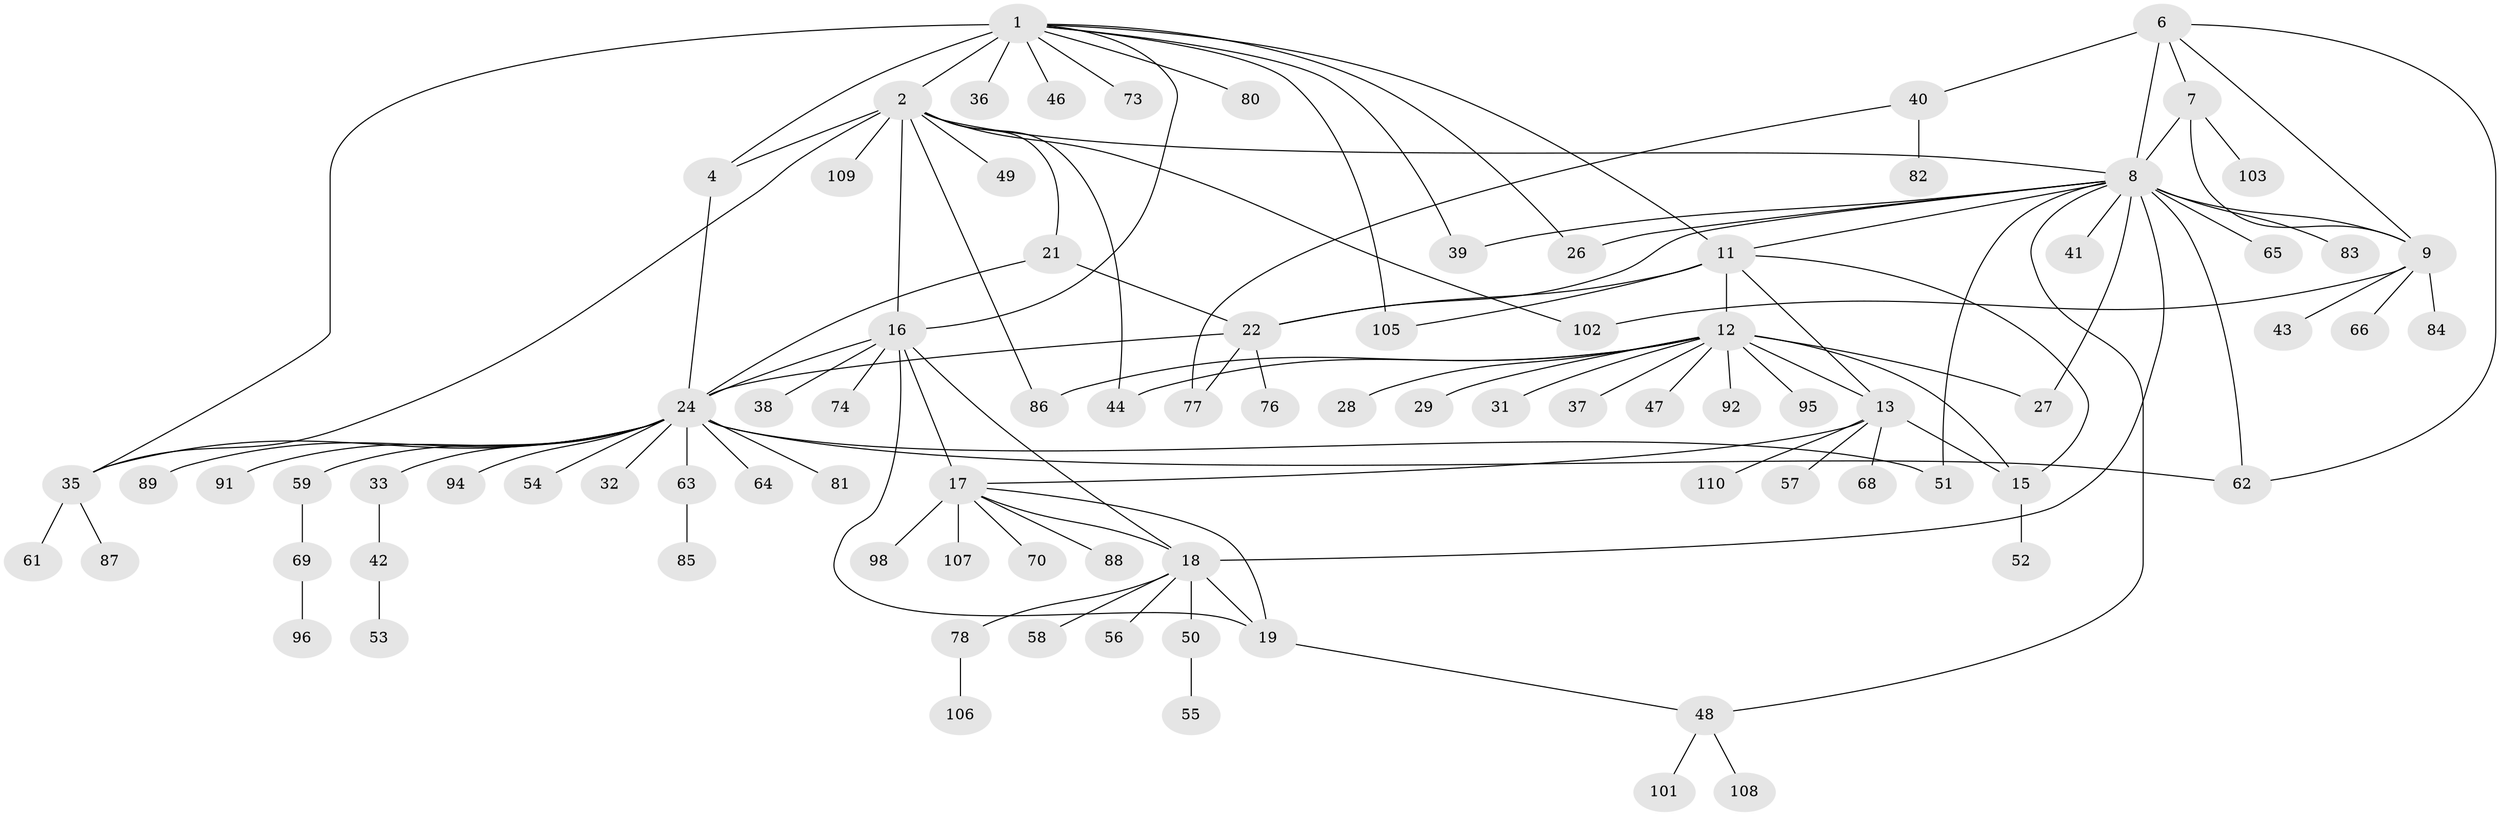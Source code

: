 // original degree distribution, {10: 0.03636363636363636, 9: 0.02727272727272727, 8: 0.05454545454545454, 5: 0.07272727272727272, 7: 0.02727272727272727, 6: 0.00909090909090909, 14: 0.00909090909090909, 13: 0.00909090909090909, 3: 0.02727272727272727, 2: 0.19090909090909092, 1: 0.5272727272727272, 4: 0.00909090909090909}
// Generated by graph-tools (version 1.1) at 2025/11/02/27/25 16:11:30]
// undirected, 88 vertices, 120 edges
graph export_dot {
graph [start="1"]
  node [color=gray90,style=filled];
  1 [super="+5"];
  2 [super="+3"];
  4;
  6 [super="+60"];
  7 [super="+100"];
  8 [super="+10"];
  9 [super="+30"];
  11;
  12 [super="+14"];
  13 [super="+34"];
  15;
  16 [super="+75"];
  17 [super="+45"];
  18 [super="+20"];
  19;
  21 [super="+93"];
  22 [super="+23"];
  24 [super="+25"];
  26 [super="+72"];
  27;
  28;
  29;
  31;
  32;
  33;
  35 [super="+104"];
  36;
  37;
  38;
  39;
  40 [super="+71"];
  41;
  42 [super="+97"];
  43;
  44;
  46;
  47;
  48 [super="+67"];
  49;
  50;
  51;
  52;
  53;
  54;
  55;
  56;
  57;
  58;
  59;
  61 [super="+99"];
  62 [super="+79"];
  63;
  64;
  65;
  66;
  68;
  69;
  70;
  73;
  74;
  76;
  77;
  78 [super="+90"];
  80;
  81;
  82;
  83;
  84;
  85;
  86;
  87;
  88;
  89;
  91;
  92;
  94;
  95;
  96;
  98;
  101;
  102;
  103;
  105;
  106;
  107;
  108;
  109;
  110;
  1 -- 2 [weight=4];
  1 -- 4 [weight=2];
  1 -- 11;
  1 -- 26;
  1 -- 35;
  1 -- 36;
  1 -- 46;
  1 -- 73;
  1 -- 39;
  1 -- 105;
  1 -- 80;
  1 -- 16;
  2 -- 4 [weight=2];
  2 -- 8;
  2 -- 49;
  2 -- 86;
  2 -- 109;
  2 -- 16;
  2 -- 102;
  2 -- 44;
  2 -- 35;
  2 -- 21;
  4 -- 24;
  6 -- 7;
  6 -- 8 [weight=2];
  6 -- 9;
  6 -- 40;
  6 -- 62;
  7 -- 8 [weight=2];
  7 -- 9;
  7 -- 103;
  8 -- 9 [weight=2];
  8 -- 11;
  8 -- 27;
  8 -- 41;
  8 -- 48;
  8 -- 51;
  8 -- 62;
  8 -- 65;
  8 -- 83;
  8 -- 18;
  8 -- 39;
  8 -- 26;
  8 -- 22;
  9 -- 43;
  9 -- 66;
  9 -- 84;
  9 -- 102;
  11 -- 12 [weight=2];
  11 -- 13;
  11 -- 15;
  11 -- 105;
  11 -- 22;
  12 -- 13 [weight=2];
  12 -- 15 [weight=2];
  12 -- 28;
  12 -- 29;
  12 -- 31;
  12 -- 86;
  12 -- 37;
  12 -- 44;
  12 -- 47;
  12 -- 27;
  12 -- 92;
  12 -- 95;
  13 -- 15;
  13 -- 17;
  13 -- 57;
  13 -- 110;
  13 -- 68;
  15 -- 52;
  16 -- 17;
  16 -- 18 [weight=2];
  16 -- 19;
  16 -- 24;
  16 -- 38;
  16 -- 74;
  17 -- 18 [weight=2];
  17 -- 19;
  17 -- 70;
  17 -- 88;
  17 -- 98;
  17 -- 107;
  18 -- 19 [weight=2];
  18 -- 56;
  18 -- 50;
  18 -- 58;
  18 -- 78;
  19 -- 48;
  21 -- 22 [weight=2];
  21 -- 24 [weight=2];
  22 -- 24 [weight=4];
  22 -- 76;
  22 -- 77;
  24 -- 33;
  24 -- 35;
  24 -- 54;
  24 -- 62;
  24 -- 63;
  24 -- 64;
  24 -- 94;
  24 -- 32;
  24 -- 59;
  24 -- 81;
  24 -- 51;
  24 -- 89;
  24 -- 91;
  33 -- 42;
  35 -- 61;
  35 -- 87;
  40 -- 77;
  40 -- 82;
  42 -- 53;
  48 -- 101;
  48 -- 108;
  50 -- 55;
  59 -- 69;
  63 -- 85;
  69 -- 96;
  78 -- 106;
}
